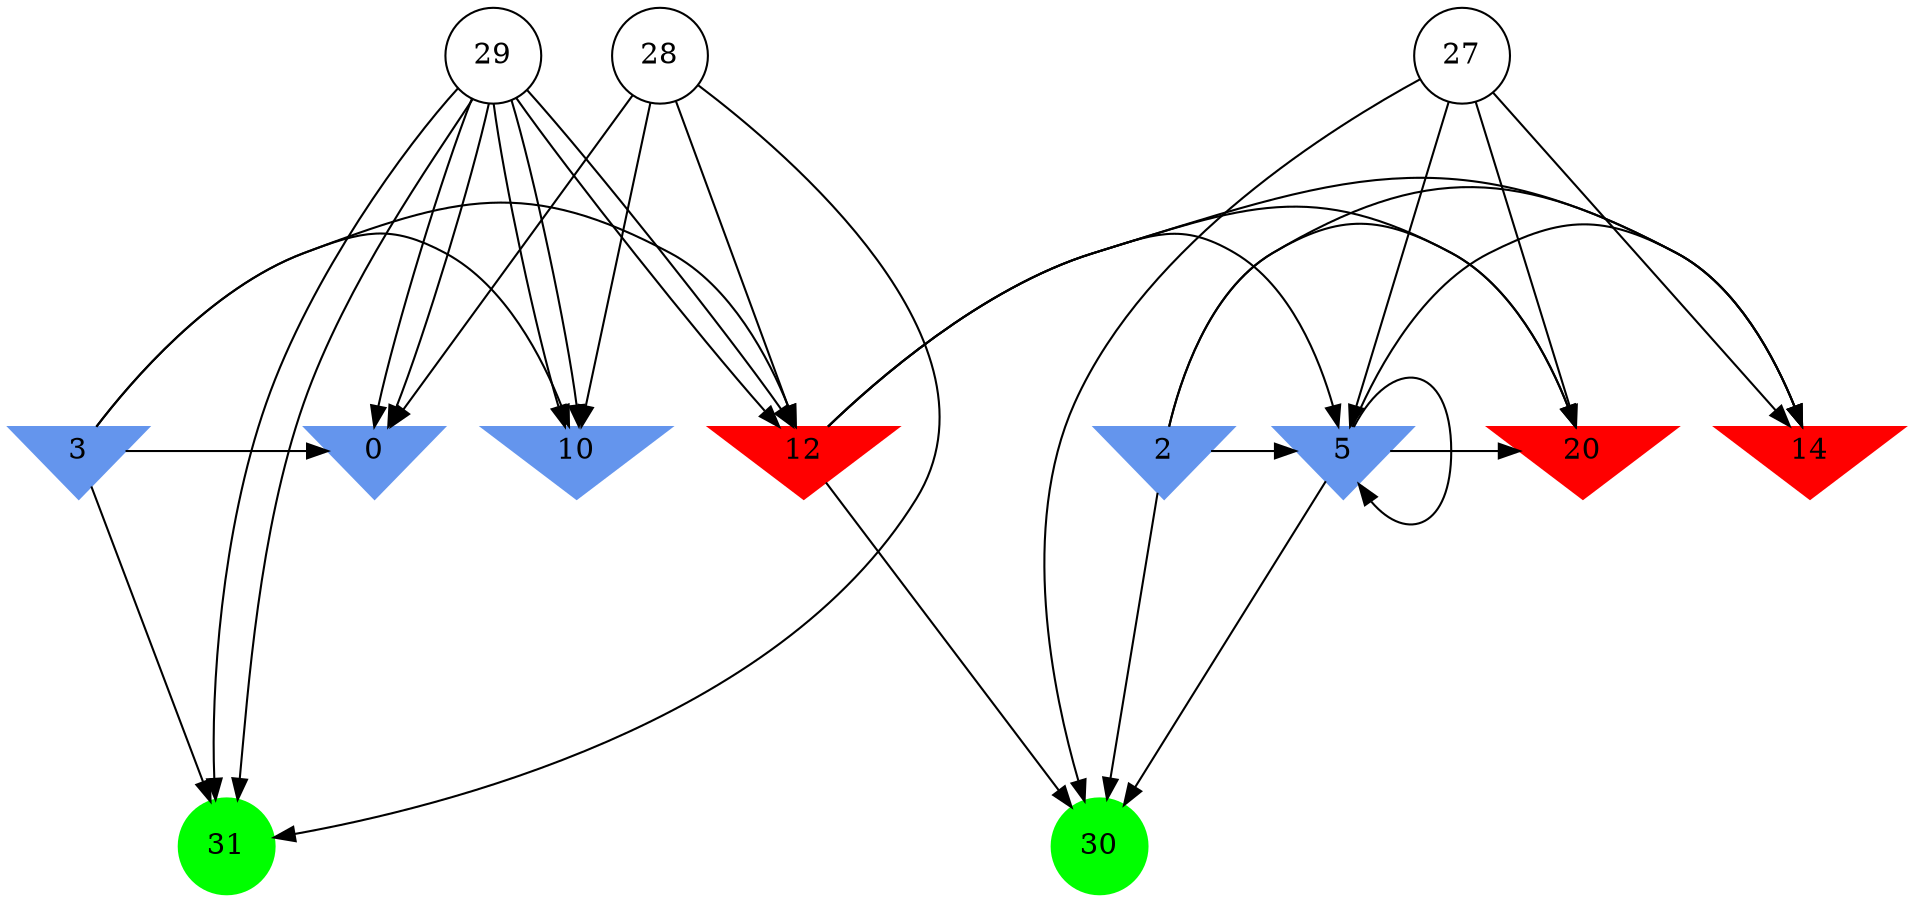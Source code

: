 digraph brain {
	ranksep=2.0;
	0 [shape=invtriangle,style=filled,color=cornflowerblue];
	2 [shape=invtriangle,style=filled,color=cornflowerblue];
	3 [shape=invtriangle,style=filled,color=cornflowerblue];
	5 [shape=invtriangle,style=filled,color=cornflowerblue];
	10 [shape=invtriangle,style=filled,color=cornflowerblue];
	12 [shape=invtriangle,style=filled,color=red];
	14 [shape=invtriangle,style=filled,color=red];
	20 [shape=invtriangle,style=filled,color=red];
	27 [shape=circle,color=black];
	28 [shape=circle,color=black];
	29 [shape=circle,color=black];
	30 [shape=circle,style=filled,color=green];
	31 [shape=circle,style=filled,color=green];
	3	->	10;
	3	->	0;
	29	->	10;
	29	->	0;
	28	->	10;
	28	->	0;
	29	->	10;
	29	->	0;
	27	->	14;
	27	->	20;
	27	->	5;
	27	->	30;
	2	->	14;
	2	->	20;
	2	->	5;
	2	->	30;
	5	->	14;
	5	->	20;
	5	->	5;
	5	->	30;
	12	->	14;
	12	->	20;
	12	->	5;
	12	->	30;
	3	->	31;
	3	->	12;
	29	->	31;
	29	->	12;
	28	->	31;
	28	->	12;
	29	->	31;
	29	->	12;
	{ rank=same; 0; 2; 3; 5; 10; 12; 14; 20; }
	{ rank=same; 27; 28; 29; }
	{ rank=same; 30; 31; }
}
